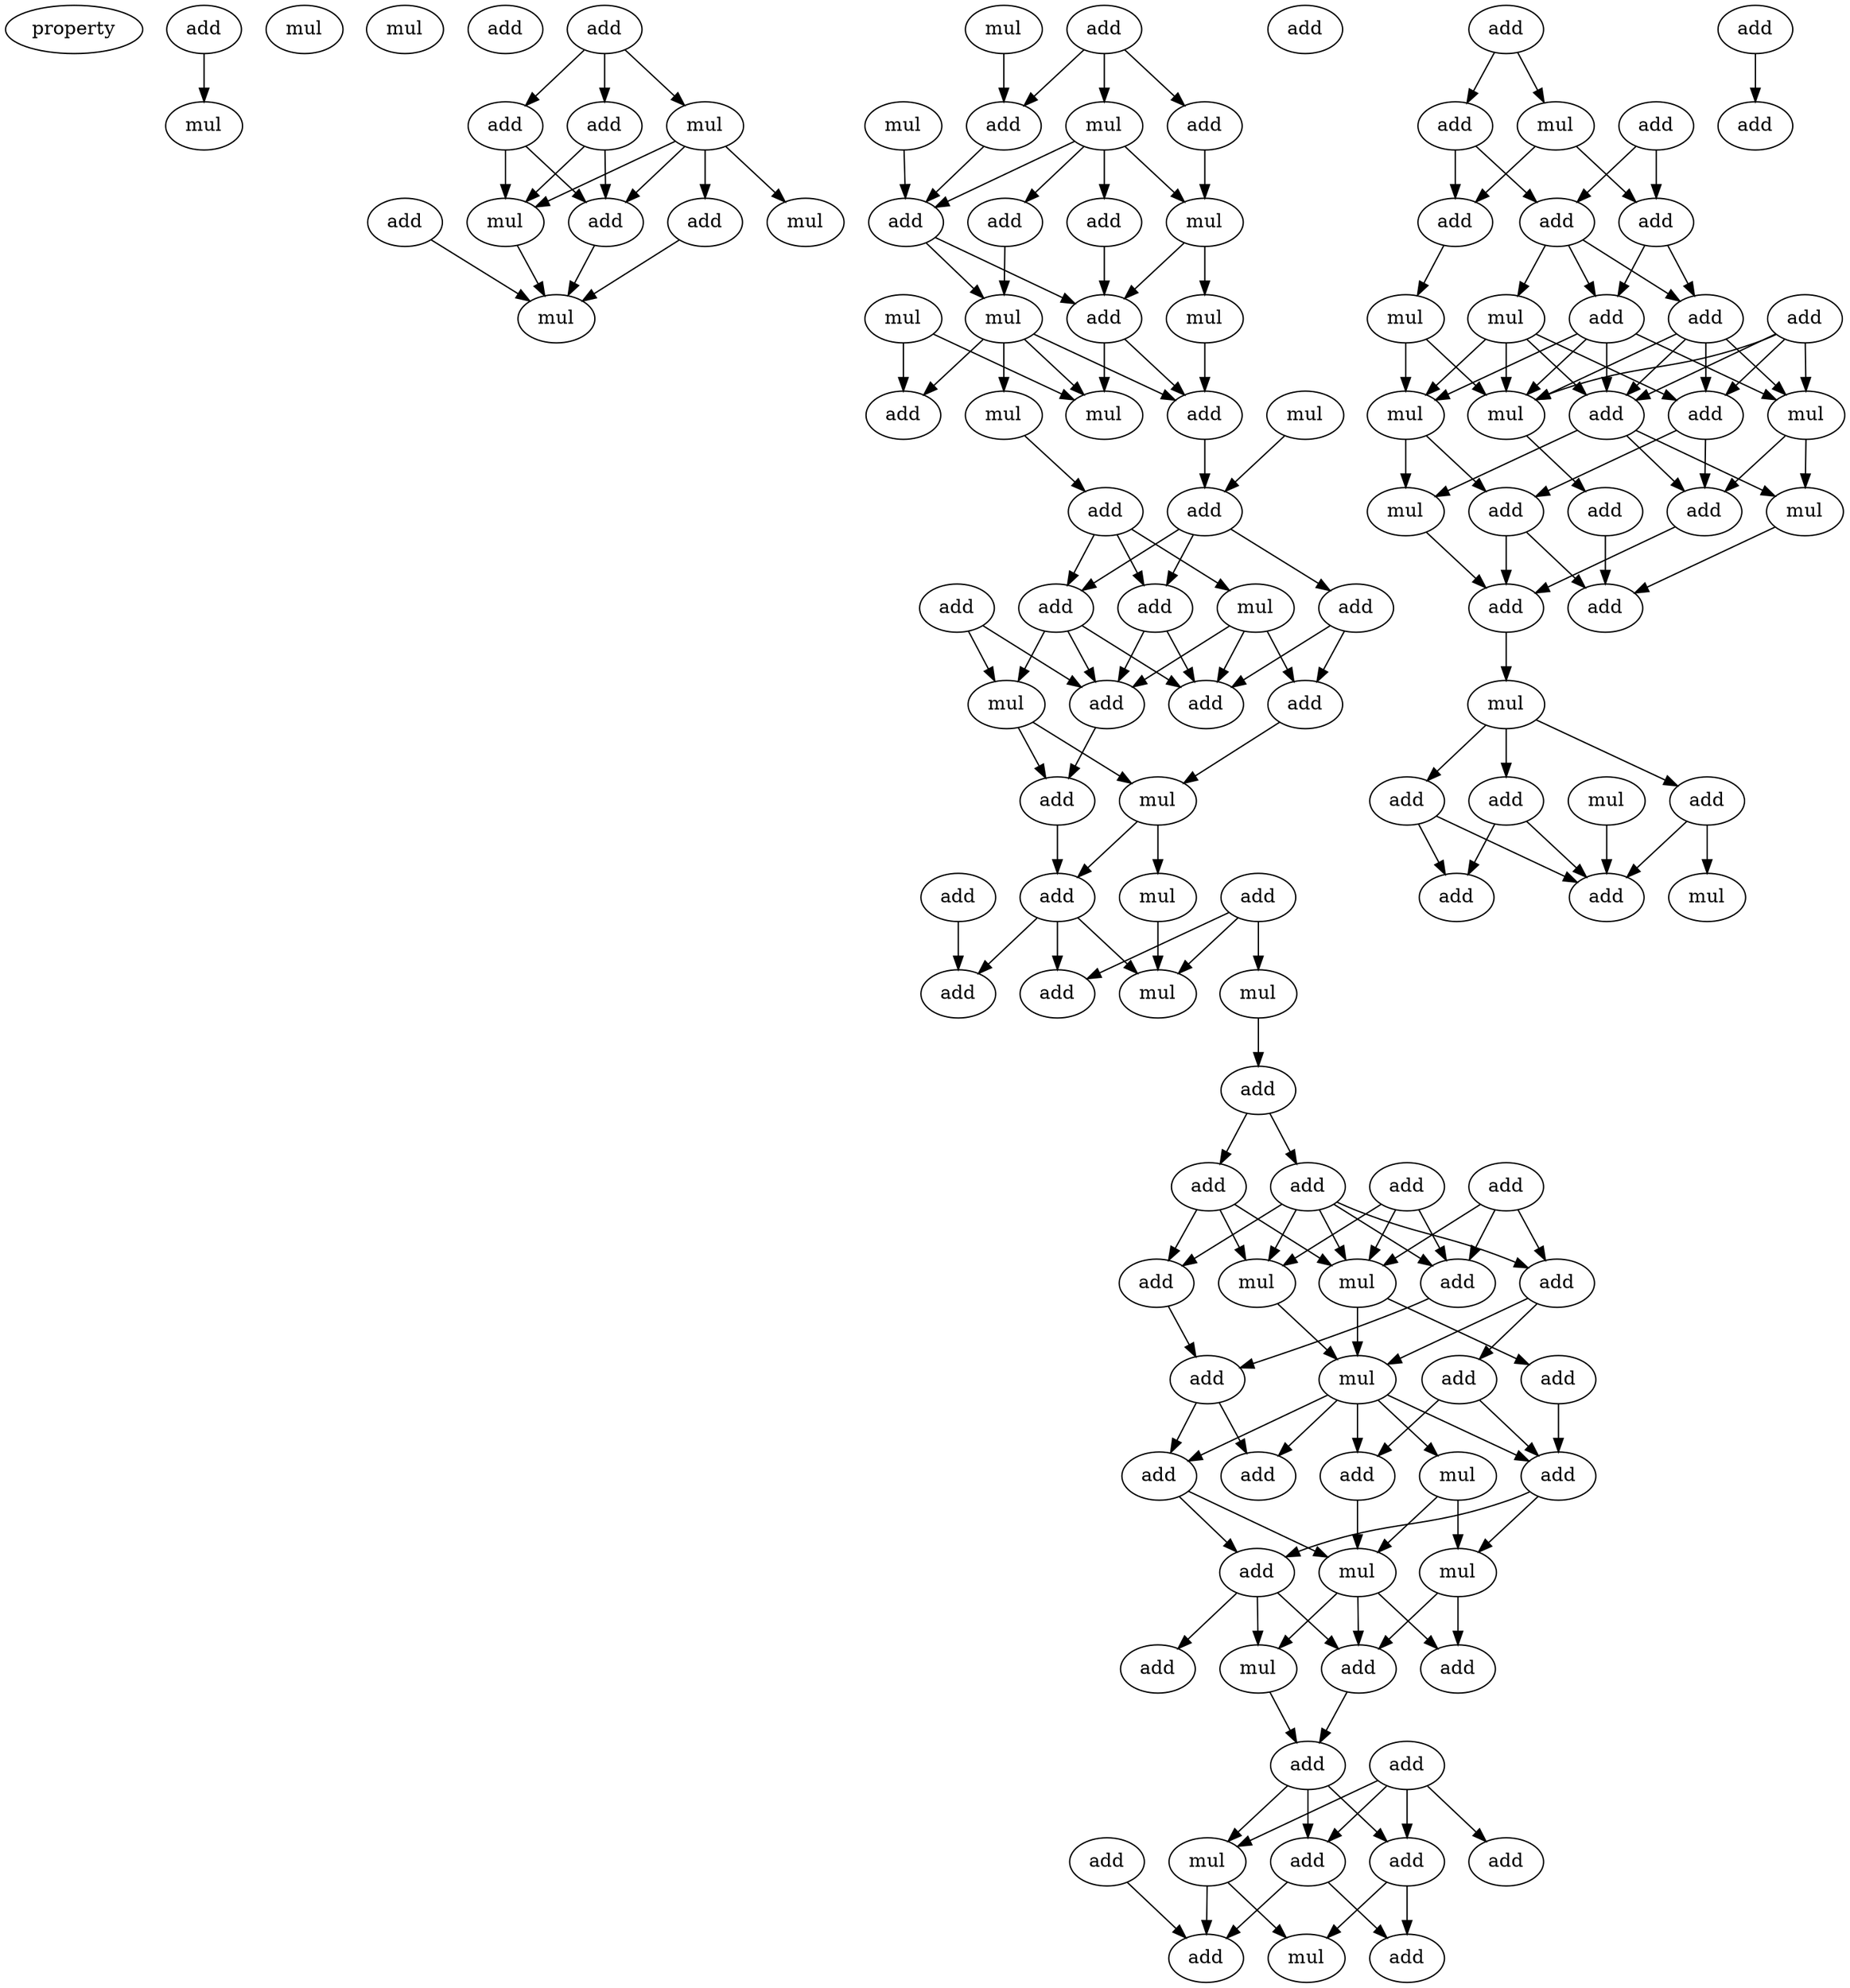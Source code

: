 digraph {
    node [fontcolor=black]
    property [mul=2,lf=1.4]
    0 [ label = add ];
    1 [ label = mul ];
    2 [ label = mul ];
    3 [ label = add ];
    4 [ label = mul ];
    5 [ label = add ];
    6 [ label = mul ];
    7 [ label = add ];
    8 [ label = add ];
    9 [ label = mul ];
    10 [ label = add ];
    11 [ label = mul ];
    12 [ label = add ];
    13 [ label = add ];
    14 [ label = mul ];
    15 [ label = mul ];
    16 [ label = add ];
    17 [ label = mul ];
    18 [ label = mul ];
    19 [ label = add ];
    20 [ label = add ];
    21 [ label = add ];
    22 [ label = add ];
    23 [ label = add ];
    24 [ label = mul ];
    25 [ label = mul ];
    26 [ label = mul ];
    27 [ label = mul ];
    28 [ label = add ];
    29 [ label = add ];
    30 [ label = add ];
    31 [ label = mul ];
    32 [ label = mul ];
    33 [ label = mul ];
    34 [ label = add ];
    35 [ label = add ];
    36 [ label = add ];
    37 [ label = mul ];
    38 [ label = add ];
    39 [ label = add ];
    40 [ label = add ];
    41 [ label = add ];
    42 [ label = add ];
    43 [ label = add ];
    44 [ label = mul ];
    45 [ label = add ];
    46 [ label = mul ];
    47 [ label = add ];
    48 [ label = add ];
    49 [ label = add ];
    50 [ label = add ];
    51 [ label = mul ];
    52 [ label = add ];
    53 [ label = add ];
    54 [ label = mul ];
    55 [ label = mul ];
    56 [ label = add ];
    57 [ label = add ];
    58 [ label = add ];
    59 [ label = add ];
    60 [ label = add ];
    61 [ label = add ];
    62 [ label = add ];
    63 [ label = mul ];
    64 [ label = add ];
    65 [ label = mul ];
    66 [ label = add ];
    67 [ label = add ];
    68 [ label = mul ];
    69 [ label = add ];
    70 [ label = add ];
    71 [ label = add ];
    72 [ label = add ];
    73 [ label = add ];
    74 [ label = mul ];
    75 [ label = mul ];
    76 [ label = mul ];
    77 [ label = add ];
    78 [ label = add ];
    79 [ label = add ];
    80 [ label = add ];
    81 [ label = mul ];
    82 [ label = add ];
    83 [ label = add ];
    84 [ label = add ];
    85 [ label = add ];
    86 [ label = add ];
    87 [ label = mul ];
    88 [ label = add ];
    89 [ label = add ];
    90 [ label = add ];
    91 [ label = mul ];
    92 [ label = add ];
    93 [ label = add ];
    94 [ label = mul ];
    95 [ label = add ];
    96 [ label = add ];
    97 [ label = add ];
    98 [ label = add ];
    99 [ label = add ];
    100 [ label = mul ];
    101 [ label = add ];
    102 [ label = mul ];
    103 [ label = add ];
    104 [ label = mul ];
    105 [ label = mul ];
    106 [ label = add ];
    107 [ label = add ];
    108 [ label = mul ];
    109 [ label = add ];
    110 [ label = mul ];
    111 [ label = add ];
    112 [ label = mul ];
    113 [ label = add ];
    114 [ label = add ];
    115 [ label = add ];
    116 [ label = mul ];
    117 [ label = add ];
    118 [ label = add ];
    119 [ label = mul ];
    120 [ label = add ];
    121 [ label = add ];
    122 [ label = add ];
    123 [ label = mul ];
    124 [ label = add ];
    125 [ label = add ];
    0 -> 4 [ name = 0 ];
    5 -> 6 [ name = 1 ];
    5 -> 7 [ name = 2 ];
    5 -> 8 [ name = 3 ];
    6 -> 9 [ name = 4 ];
    6 -> 10 [ name = 5 ];
    6 -> 11 [ name = 6 ];
    6 -> 13 [ name = 7 ];
    7 -> 10 [ name = 8 ];
    7 -> 11 [ name = 9 ];
    8 -> 10 [ name = 10 ];
    8 -> 11 [ name = 11 ];
    10 -> 14 [ name = 12 ];
    11 -> 14 [ name = 13 ];
    12 -> 14 [ name = 14 ];
    13 -> 14 [ name = 15 ];
    15 -> 20 [ name = 16 ];
    16 -> 18 [ name = 17 ];
    16 -> 19 [ name = 18 ];
    16 -> 20 [ name = 19 ];
    17 -> 21 [ name = 20 ];
    18 -> 21 [ name = 21 ];
    18 -> 22 [ name = 22 ];
    18 -> 23 [ name = 23 ];
    18 -> 24 [ name = 24 ];
    19 -> 24 [ name = 25 ];
    20 -> 21 [ name = 26 ];
    21 -> 27 [ name = 27 ];
    21 -> 28 [ name = 28 ];
    22 -> 28 [ name = 29 ];
    23 -> 27 [ name = 30 ];
    24 -> 26 [ name = 31 ];
    24 -> 28 [ name = 32 ];
    25 -> 29 [ name = 33 ];
    25 -> 31 [ name = 34 ];
    26 -> 30 [ name = 35 ];
    27 -> 29 [ name = 36 ];
    27 -> 30 [ name = 37 ];
    27 -> 31 [ name = 38 ];
    27 -> 33 [ name = 39 ];
    28 -> 30 [ name = 40 ];
    28 -> 31 [ name = 41 ];
    30 -> 35 [ name = 42 ];
    32 -> 35 [ name = 43 ];
    33 -> 34 [ name = 44 ];
    34 -> 37 [ name = 45 ];
    34 -> 39 [ name = 46 ];
    34 -> 40 [ name = 47 ];
    35 -> 36 [ name = 48 ];
    35 -> 39 [ name = 49 ];
    35 -> 40 [ name = 50 ];
    36 -> 41 [ name = 51 ];
    36 -> 43 [ name = 52 ];
    37 -> 41 [ name = 53 ];
    37 -> 42 [ name = 54 ];
    37 -> 43 [ name = 55 ];
    38 -> 42 [ name = 56 ];
    38 -> 44 [ name = 57 ];
    39 -> 41 [ name = 58 ];
    39 -> 42 [ name = 59 ];
    40 -> 41 [ name = 60 ];
    40 -> 42 [ name = 61 ];
    40 -> 44 [ name = 62 ];
    42 -> 45 [ name = 63 ];
    43 -> 46 [ name = 64 ];
    44 -> 45 [ name = 65 ];
    44 -> 46 [ name = 66 ];
    45 -> 48 [ name = 67 ];
    46 -> 48 [ name = 68 ];
    46 -> 51 [ name = 69 ];
    48 -> 52 [ name = 70 ];
    48 -> 53 [ name = 71 ];
    48 -> 55 [ name = 72 ];
    49 -> 53 [ name = 73 ];
    49 -> 54 [ name = 74 ];
    49 -> 55 [ name = 75 ];
    50 -> 52 [ name = 76 ];
    51 -> 55 [ name = 77 ];
    54 -> 56 [ name = 78 ];
    56 -> 58 [ name = 79 ];
    56 -> 60 [ name = 80 ];
    57 -> 62 [ name = 81 ];
    57 -> 63 [ name = 82 ];
    57 -> 65 [ name = 83 ];
    58 -> 61 [ name = 84 ];
    58 -> 63 [ name = 85 ];
    58 -> 65 [ name = 86 ];
    59 -> 62 [ name = 87 ];
    59 -> 64 [ name = 88 ];
    59 -> 65 [ name = 89 ];
    60 -> 61 [ name = 90 ];
    60 -> 62 [ name = 91 ];
    60 -> 63 [ name = 92 ];
    60 -> 64 [ name = 93 ];
    60 -> 65 [ name = 94 ];
    61 -> 69 [ name = 95 ];
    62 -> 69 [ name = 96 ];
    63 -> 68 [ name = 97 ];
    64 -> 66 [ name = 98 ];
    64 -> 68 [ name = 99 ];
    65 -> 67 [ name = 100 ];
    65 -> 68 [ name = 101 ];
    66 -> 70 [ name = 102 ];
    66 -> 71 [ name = 103 ];
    67 -> 71 [ name = 104 ];
    68 -> 70 [ name = 105 ];
    68 -> 71 [ name = 106 ];
    68 -> 72 [ name = 107 ];
    68 -> 73 [ name = 108 ];
    68 -> 74 [ name = 109 ];
    69 -> 72 [ name = 110 ];
    69 -> 73 [ name = 111 ];
    70 -> 76 [ name = 112 ];
    71 -> 75 [ name = 113 ];
    71 -> 77 [ name = 114 ];
    73 -> 76 [ name = 115 ];
    73 -> 77 [ name = 116 ];
    74 -> 75 [ name = 117 ];
    74 -> 76 [ name = 118 ];
    75 -> 78 [ name = 119 ];
    75 -> 79 [ name = 120 ];
    76 -> 78 [ name = 121 ];
    76 -> 79 [ name = 122 ];
    76 -> 81 [ name = 123 ];
    77 -> 79 [ name = 124 ];
    77 -> 80 [ name = 125 ];
    77 -> 81 [ name = 126 ];
    79 -> 82 [ name = 127 ];
    81 -> 82 [ name = 128 ];
    82 -> 84 [ name = 129 ];
    82 -> 86 [ name = 130 ];
    82 -> 87 [ name = 131 ];
    83 -> 84 [ name = 132 ];
    83 -> 85 [ name = 133 ];
    83 -> 86 [ name = 134 ];
    83 -> 87 [ name = 135 ];
    84 -> 89 [ name = 136 ];
    84 -> 91 [ name = 137 ];
    86 -> 89 [ name = 138 ];
    86 -> 90 [ name = 139 ];
    87 -> 90 [ name = 140 ];
    87 -> 91 [ name = 141 ];
    88 -> 90 [ name = 142 ];
    92 -> 93 [ name = 143 ];
    92 -> 94 [ name = 144 ];
    93 -> 97 [ name = 145 ];
    93 -> 98 [ name = 146 ];
    94 -> 96 [ name = 147 ];
    94 -> 97 [ name = 148 ];
    95 -> 96 [ name = 149 ];
    95 -> 98 [ name = 150 ];
    96 -> 99 [ name = 151 ];
    96 -> 103 [ name = 152 ];
    97 -> 100 [ name = 153 ];
    98 -> 99 [ name = 154 ];
    98 -> 102 [ name = 155 ];
    98 -> 103 [ name = 156 ];
    99 -> 104 [ name = 157 ];
    99 -> 106 [ name = 158 ];
    99 -> 107 [ name = 159 ];
    99 -> 108 [ name = 160 ];
    100 -> 104 [ name = 161 ];
    100 -> 105 [ name = 162 ];
    101 -> 104 [ name = 163 ];
    101 -> 106 [ name = 164 ];
    101 -> 107 [ name = 165 ];
    101 -> 108 [ name = 166 ];
    102 -> 104 [ name = 167 ];
    102 -> 105 [ name = 168 ];
    102 -> 106 [ name = 169 ];
    102 -> 107 [ name = 170 ];
    103 -> 104 [ name = 171 ];
    103 -> 105 [ name = 172 ];
    103 -> 107 [ name = 173 ];
    103 -> 108 [ name = 174 ];
    104 -> 109 [ name = 175 ];
    105 -> 110 [ name = 176 ];
    105 -> 113 [ name = 177 ];
    106 -> 111 [ name = 178 ];
    106 -> 113 [ name = 179 ];
    107 -> 110 [ name = 180 ];
    107 -> 111 [ name = 181 ];
    107 -> 112 [ name = 182 ];
    108 -> 111 [ name = 183 ];
    108 -> 112 [ name = 184 ];
    109 -> 115 [ name = 185 ];
    110 -> 114 [ name = 186 ];
    111 -> 114 [ name = 187 ];
    112 -> 115 [ name = 188 ];
    113 -> 114 [ name = 189 ];
    113 -> 115 [ name = 190 ];
    114 -> 116 [ name = 191 ];
    116 -> 117 [ name = 192 ];
    116 -> 120 [ name = 193 ];
    116 -> 121 [ name = 194 ];
    117 -> 124 [ name = 195 ];
    117 -> 125 [ name = 196 ];
    118 -> 122 [ name = 197 ];
    119 -> 125 [ name = 198 ];
    120 -> 124 [ name = 199 ];
    120 -> 125 [ name = 200 ];
    121 -> 123 [ name = 201 ];
    121 -> 125 [ name = 202 ];
}
